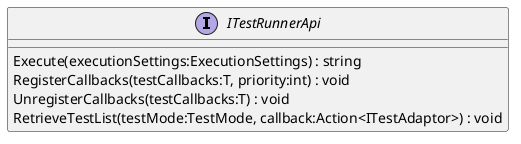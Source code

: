 @startuml
interface ITestRunnerApi {
    Execute(executionSettings:ExecutionSettings) : string
    RegisterCallbacks(testCallbacks:T, priority:int) : void
    UnregisterCallbacks(testCallbacks:T) : void
    RetrieveTestList(testMode:TestMode, callback:Action<ITestAdaptor>) : void
}
@enduml
